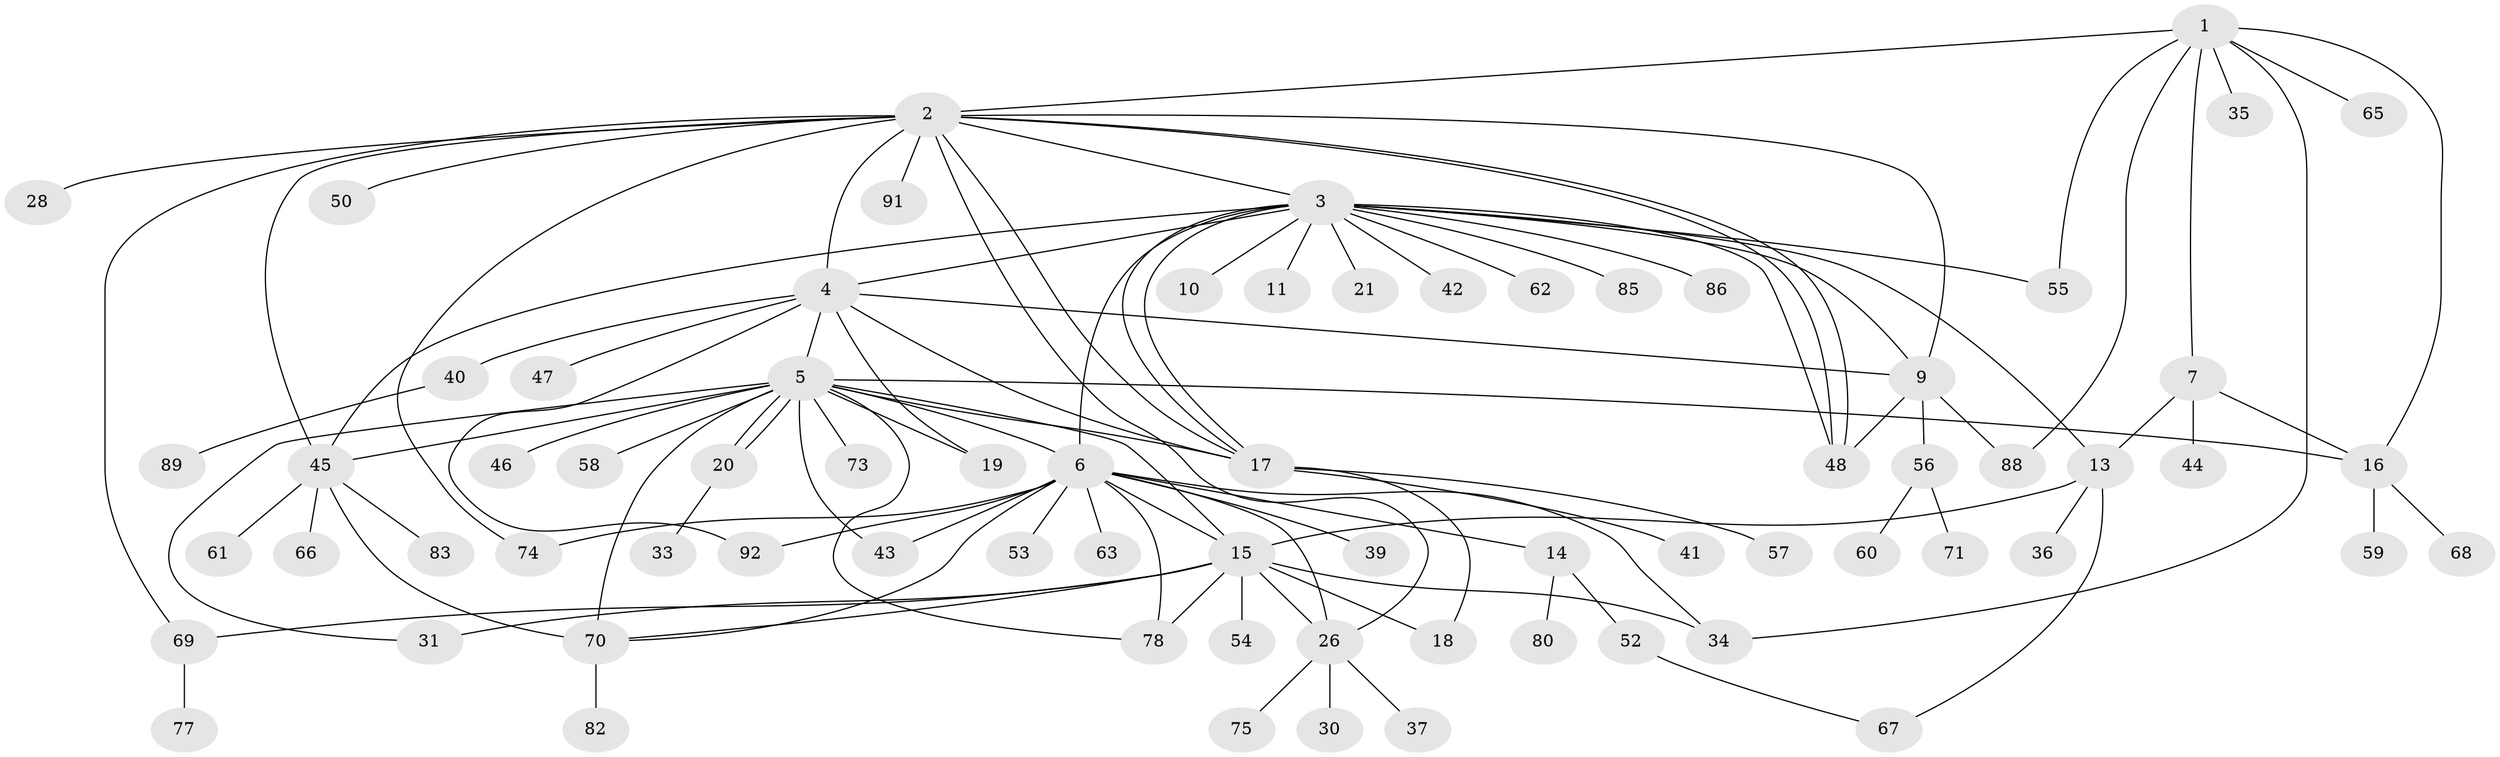 // original degree distribution, {8: 0.021739130434782608, 12: 0.010869565217391304, 20: 0.010869565217391304, 6: 0.03260869565217391, 17: 0.010869565217391304, 4: 0.08695652173913043, 5: 0.05434782608695652, 14: 0.010869565217391304, 1: 0.4782608695652174, 3: 0.14130434782608695, 9: 0.010869565217391304, 2: 0.13043478260869565}
// Generated by graph-tools (version 1.1) at 2025/41/03/06/25 10:41:47]
// undirected, 72 vertices, 109 edges
graph export_dot {
graph [start="1"]
  node [color=gray90,style=filled];
  1 [super="+23"];
  2 [super="+49"];
  3 [super="+27"];
  4 [super="+25"];
  5 [super="+12"];
  6 [super="+8"];
  7 [super="+90"];
  9 [super="+22"];
  10;
  11;
  13 [super="+24"];
  14;
  15 [super="+76"];
  16;
  17 [super="+38"];
  18;
  19;
  20;
  21;
  26 [super="+29"];
  28;
  30;
  31 [super="+32"];
  33;
  34;
  35;
  36;
  37;
  39;
  40;
  41;
  42;
  43;
  44;
  45 [super="+51"];
  46 [super="+72"];
  47;
  48 [super="+87"];
  50;
  52 [super="+64"];
  53;
  54;
  55 [super="+84"];
  56;
  57;
  58;
  59;
  60;
  61;
  62;
  63;
  65;
  66;
  67;
  68 [super="+79"];
  69;
  70 [super="+81"];
  71;
  73;
  74;
  75;
  77;
  78;
  80;
  82;
  83;
  85;
  86;
  88;
  89;
  91;
  92;
  1 -- 2;
  1 -- 7;
  1 -- 16;
  1 -- 34;
  1 -- 35;
  1 -- 65;
  1 -- 88;
  1 -- 55;
  2 -- 3;
  2 -- 28;
  2 -- 45;
  2 -- 48;
  2 -- 48;
  2 -- 50;
  2 -- 69;
  2 -- 91;
  2 -- 4;
  2 -- 17;
  2 -- 74;
  2 -- 9;
  2 -- 26;
  3 -- 4;
  3 -- 9;
  3 -- 10;
  3 -- 11;
  3 -- 13;
  3 -- 17 [weight=2];
  3 -- 17;
  3 -- 21;
  3 -- 42;
  3 -- 45;
  3 -- 48;
  3 -- 55;
  3 -- 62;
  3 -- 85;
  3 -- 86;
  3 -- 6;
  4 -- 5;
  4 -- 9;
  4 -- 40;
  4 -- 92;
  4 -- 17;
  4 -- 19;
  4 -- 47;
  5 -- 6 [weight=2];
  5 -- 16;
  5 -- 19;
  5 -- 20;
  5 -- 20;
  5 -- 31;
  5 -- 43;
  5 -- 46;
  5 -- 58;
  5 -- 70;
  5 -- 73;
  5 -- 78;
  5 -- 17 [weight=2];
  5 -- 45;
  5 -- 15;
  6 -- 15 [weight=2];
  6 -- 53;
  6 -- 34;
  6 -- 70;
  6 -- 39;
  6 -- 74;
  6 -- 43;
  6 -- 14;
  6 -- 78;
  6 -- 26;
  6 -- 92;
  6 -- 63;
  7 -- 13;
  7 -- 16;
  7 -- 44;
  9 -- 48;
  9 -- 56;
  9 -- 88;
  13 -- 67;
  13 -- 36;
  13 -- 15;
  14 -- 52;
  14 -- 80;
  15 -- 54;
  15 -- 78;
  15 -- 70;
  15 -- 26;
  15 -- 34;
  15 -- 18;
  15 -- 69;
  15 -- 31;
  16 -- 59;
  16 -- 68;
  17 -- 18;
  17 -- 41;
  17 -- 57;
  20 -- 33;
  26 -- 30;
  26 -- 75;
  26 -- 37;
  40 -- 89;
  45 -- 61;
  45 -- 66;
  45 -- 83;
  45 -- 70 [weight=2];
  52 -- 67;
  56 -- 60;
  56 -- 71;
  69 -- 77;
  70 -- 82;
}

